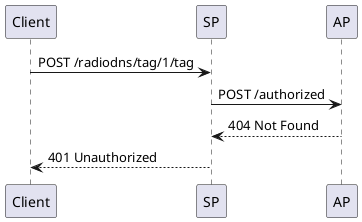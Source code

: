 @startuml

participant "Client"
participant "SP"
participant "AP"

Client -> SP: POST /radiodns/tag/1/tag
SP -> AP: POST /authorized
SP <-- AP: 404 Not Found
Client <-- SP: 401 Unauthorized

@enduml
